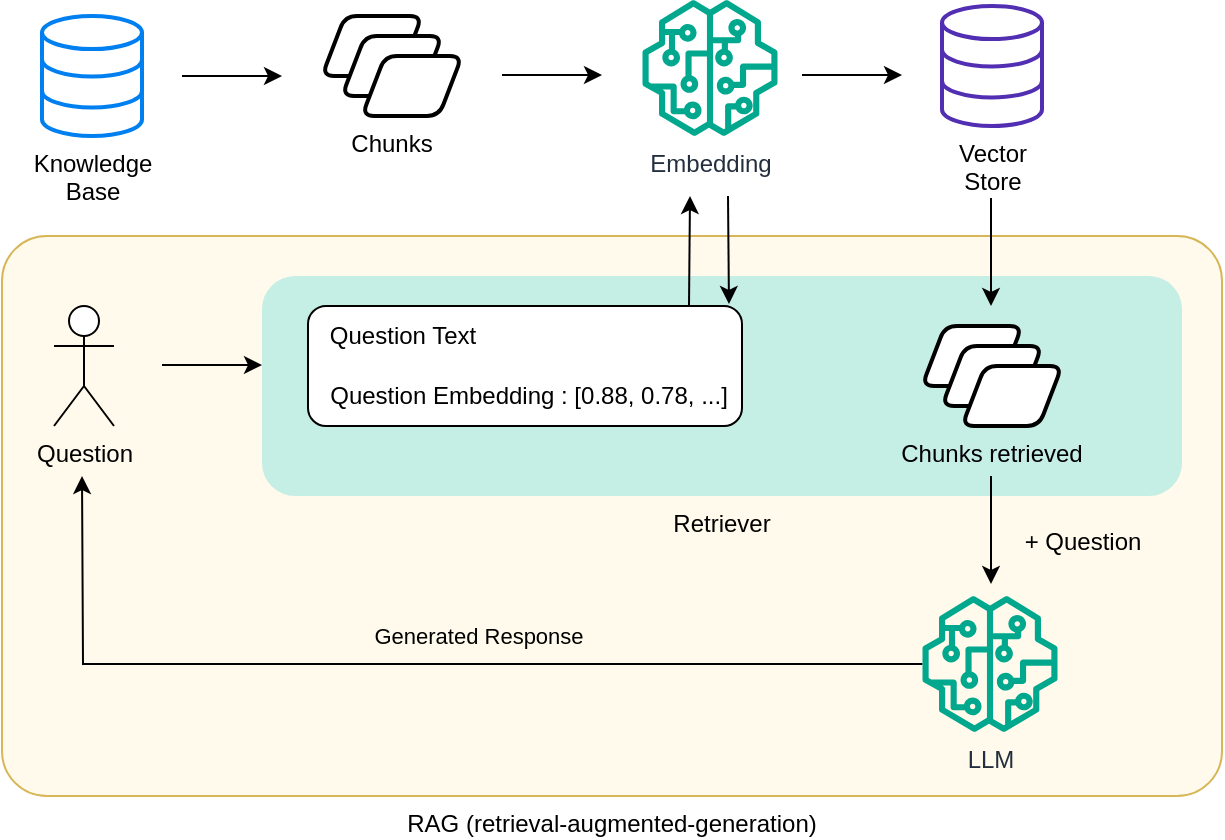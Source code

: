 <mxfile version="23.1.1" type="device">
  <diagram name="Página-1" id="KIABEcH9nNotkaiVmkSx">
    <mxGraphModel dx="786" dy="505" grid="1" gridSize="10" guides="1" tooltips="1" connect="1" arrows="1" fold="1" page="1" pageScale="1" pageWidth="827" pageHeight="1169" math="0" shadow="0">
      <root>
        <mxCell id="0" />
        <mxCell id="1" parent="0" />
        <mxCell id="S-A6kOTF3eosU_8zP5hK-35" value="RAG (retrieval-augmented-generation)" style="rounded=1;whiteSpace=wrap;html=1;labelPosition=center;verticalLabelPosition=bottom;align=center;verticalAlign=top;strokeColor=#d6b656;fillColor=#fff2cc;fillOpacity=40;arcSize=8;" vertex="1" parent="1">
          <mxGeometry x="60" y="180" width="610" height="280" as="geometry" />
        </mxCell>
        <mxCell id="S-A6kOTF3eosU_8zP5hK-19" value="Retriever" style="rounded=1;whiteSpace=wrap;html=1;labelPosition=center;verticalLabelPosition=bottom;align=center;verticalAlign=top;strokeColor=none;fillColor=#6edbdd;fillOpacity=40;" vertex="1" parent="1">
          <mxGeometry x="190" y="200" width="460" height="110" as="geometry" />
        </mxCell>
        <mxCell id="S-A6kOTF3eosU_8zP5hK-17" value="" style="rounded=1;whiteSpace=wrap;html=1;" vertex="1" parent="1">
          <mxGeometry x="213" y="215" width="217" height="60" as="geometry" />
        </mxCell>
        <mxCell id="S-A6kOTF3eosU_8zP5hK-1" value="Knowledge&lt;br&gt;Base" style="html=1;verticalLabelPosition=bottom;align=center;labelBackgroundColor=#ffffff;verticalAlign=top;strokeWidth=2;strokeColor=#0080F0;shadow=0;dashed=0;shape=mxgraph.ios7.icons.data;" vertex="1" parent="1">
          <mxGeometry x="80" y="70" width="50" height="60" as="geometry" />
        </mxCell>
        <mxCell id="S-A6kOTF3eosU_8zP5hK-5" value="Chunks" style="group;verticalAlign=top;labelPosition=center;verticalLabelPosition=bottom;align=center;" vertex="1" connectable="0" parent="1">
          <mxGeometry x="220" y="70" width="70" height="50" as="geometry" />
        </mxCell>
        <mxCell id="S-A6kOTF3eosU_8zP5hK-2" value="" style="shape=parallelogram;html=1;strokeWidth=2;perimeter=parallelogramPerimeter;whiteSpace=wrap;rounded=1;arcSize=12;size=0.23;" vertex="1" parent="S-A6kOTF3eosU_8zP5hK-5">
          <mxGeometry width="50" height="30" as="geometry" />
        </mxCell>
        <mxCell id="S-A6kOTF3eosU_8zP5hK-3" value="" style="shape=parallelogram;html=1;strokeWidth=2;perimeter=parallelogramPerimeter;whiteSpace=wrap;rounded=1;arcSize=12;size=0.23;" vertex="1" parent="S-A6kOTF3eosU_8zP5hK-5">
          <mxGeometry x="10" y="10" width="50" height="30" as="geometry" />
        </mxCell>
        <mxCell id="S-A6kOTF3eosU_8zP5hK-4" value="" style="shape=parallelogram;html=1;strokeWidth=2;perimeter=parallelogramPerimeter;whiteSpace=wrap;rounded=1;arcSize=12;size=0.23;" vertex="1" parent="S-A6kOTF3eosU_8zP5hK-5">
          <mxGeometry x="20" y="20" width="50" height="30" as="geometry" />
        </mxCell>
        <mxCell id="S-A6kOTF3eosU_8zP5hK-6" value="" style="endArrow=classic;html=1;rounded=0;" edge="1" parent="1">
          <mxGeometry width="50" height="50" relative="1" as="geometry">
            <mxPoint x="150" y="100" as="sourcePoint" />
            <mxPoint x="200" y="100" as="targetPoint" />
          </mxGeometry>
        </mxCell>
        <mxCell id="S-A6kOTF3eosU_8zP5hK-7" value="Embedding" style="sketch=0;outlineConnect=0;fontColor=#232F3E;gradientColor=none;fillColor=#01A88D;strokeColor=none;dashed=0;verticalLabelPosition=bottom;verticalAlign=top;align=center;html=1;fontSize=12;fontStyle=0;aspect=fixed;pointerEvents=1;shape=mxgraph.aws4.sagemaker_model;" vertex="1" parent="1">
          <mxGeometry x="380" y="62" width="68" height="68" as="geometry" />
        </mxCell>
        <mxCell id="S-A6kOTF3eosU_8zP5hK-8" value="" style="endArrow=classic;html=1;rounded=0;" edge="1" parent="1">
          <mxGeometry width="50" height="50" relative="1" as="geometry">
            <mxPoint x="310" y="99.5" as="sourcePoint" />
            <mxPoint x="360" y="99.5" as="targetPoint" />
          </mxGeometry>
        </mxCell>
        <mxCell id="S-A6kOTF3eosU_8zP5hK-9" value="Vector&lt;br&gt;Store" style="html=1;verticalLabelPosition=bottom;align=center;labelBackgroundColor=#ffffff;verticalAlign=top;strokeWidth=2;strokeColor=#512eb2;shadow=0;dashed=0;shape=mxgraph.ios7.icons.data;" vertex="1" parent="1">
          <mxGeometry x="530" y="65" width="50" height="60" as="geometry" />
        </mxCell>
        <mxCell id="S-A6kOTF3eosU_8zP5hK-10" value="" style="endArrow=classic;html=1;rounded=0;" edge="1" parent="1">
          <mxGeometry width="50" height="50" relative="1" as="geometry">
            <mxPoint x="460" y="99.5" as="sourcePoint" />
            <mxPoint x="510" y="99.5" as="targetPoint" />
          </mxGeometry>
        </mxCell>
        <mxCell id="S-A6kOTF3eosU_8zP5hK-11" value="Question" style="shape=umlActor;verticalLabelPosition=bottom;verticalAlign=top;html=1;outlineConnect=0;" vertex="1" parent="1">
          <mxGeometry x="86" y="215" width="30" height="60" as="geometry" />
        </mxCell>
        <mxCell id="S-A6kOTF3eosU_8zP5hK-12" value="" style="endArrow=classic;html=1;rounded=0;" edge="1" parent="1">
          <mxGeometry width="50" height="50" relative="1" as="geometry">
            <mxPoint x="140" y="244.5" as="sourcePoint" />
            <mxPoint x="190" y="244.5" as="targetPoint" />
          </mxGeometry>
        </mxCell>
        <mxCell id="S-A6kOTF3eosU_8zP5hK-13" value="Question Text" style="text;html=1;align=center;verticalAlign=middle;resizable=0;points=[];autosize=1;strokeColor=none;fillColor=none;" vertex="1" parent="1">
          <mxGeometry x="210" y="215" width="100" height="30" as="geometry" />
        </mxCell>
        <mxCell id="S-A6kOTF3eosU_8zP5hK-14" value="" style="endArrow=classic;html=1;rounded=0;" edge="1" parent="1">
          <mxGeometry width="50" height="50" relative="1" as="geometry">
            <mxPoint x="403.5" y="215" as="sourcePoint" />
            <mxPoint x="404" y="160" as="targetPoint" />
          </mxGeometry>
        </mxCell>
        <mxCell id="S-A6kOTF3eosU_8zP5hK-16" value="Question Embedding : [0.88, 0.78, ...]" style="text;html=1;align=center;verticalAlign=middle;resizable=0;points=[];autosize=1;strokeColor=none;fillColor=none;" vertex="1" parent="1">
          <mxGeometry x="213" y="245" width="220" height="30" as="geometry" />
        </mxCell>
        <mxCell id="S-A6kOTF3eosU_8zP5hK-18" value="" style="endArrow=classic;html=1;rounded=0;entryX=0.97;entryY=-0.017;entryDx=0;entryDy=0;entryPerimeter=0;" edge="1" parent="1" target="S-A6kOTF3eosU_8zP5hK-17">
          <mxGeometry width="50" height="50" relative="1" as="geometry">
            <mxPoint x="423" y="160" as="sourcePoint" />
            <mxPoint x="414" y="170" as="targetPoint" />
          </mxGeometry>
        </mxCell>
        <mxCell id="S-A6kOTF3eosU_8zP5hK-20" value="" style="endArrow=classic;html=1;rounded=0;entryX=0.97;entryY=-0.017;entryDx=0;entryDy=0;entryPerimeter=0;" edge="1" parent="1">
          <mxGeometry width="50" height="50" relative="1" as="geometry">
            <mxPoint x="554.5" y="161" as="sourcePoint" />
            <mxPoint x="554.5" y="215" as="targetPoint" />
          </mxGeometry>
        </mxCell>
        <mxCell id="S-A6kOTF3eosU_8zP5hK-25" value="Chunks retrieved" style="group;verticalAlign=top;labelPosition=center;verticalLabelPosition=bottom;align=center;" vertex="1" connectable="0" parent="1">
          <mxGeometry x="520" y="225" width="70" height="50" as="geometry" />
        </mxCell>
        <mxCell id="S-A6kOTF3eosU_8zP5hK-26" value="" style="shape=parallelogram;html=1;strokeWidth=2;perimeter=parallelogramPerimeter;whiteSpace=wrap;rounded=1;arcSize=12;size=0.23;" vertex="1" parent="S-A6kOTF3eosU_8zP5hK-25">
          <mxGeometry width="50" height="30" as="geometry" />
        </mxCell>
        <mxCell id="S-A6kOTF3eosU_8zP5hK-27" value="" style="shape=parallelogram;html=1;strokeWidth=2;perimeter=parallelogramPerimeter;whiteSpace=wrap;rounded=1;arcSize=12;size=0.23;" vertex="1" parent="S-A6kOTF3eosU_8zP5hK-25">
          <mxGeometry x="10" y="10" width="50" height="30" as="geometry" />
        </mxCell>
        <mxCell id="S-A6kOTF3eosU_8zP5hK-28" value="" style="shape=parallelogram;html=1;strokeWidth=2;perimeter=parallelogramPerimeter;whiteSpace=wrap;rounded=1;arcSize=12;size=0.23;" vertex="1" parent="S-A6kOTF3eosU_8zP5hK-25">
          <mxGeometry x="20" y="20" width="50" height="30" as="geometry" />
        </mxCell>
        <mxCell id="S-A6kOTF3eosU_8zP5hK-29" value="" style="endArrow=classic;html=1;rounded=0;entryX=0.97;entryY=-0.017;entryDx=0;entryDy=0;entryPerimeter=0;" edge="1" parent="1">
          <mxGeometry width="50" height="50" relative="1" as="geometry">
            <mxPoint x="554.5" y="300" as="sourcePoint" />
            <mxPoint x="554.5" y="354" as="targetPoint" />
          </mxGeometry>
        </mxCell>
        <mxCell id="S-A6kOTF3eosU_8zP5hK-33" style="edgeStyle=orthogonalEdgeStyle;rounded=0;orthogonalLoop=1;jettySize=auto;html=1;" edge="1" parent="1" source="S-A6kOTF3eosU_8zP5hK-30">
          <mxGeometry relative="1" as="geometry">
            <mxPoint x="100" y="300" as="targetPoint" />
          </mxGeometry>
        </mxCell>
        <mxCell id="S-A6kOTF3eosU_8zP5hK-34" value="Generated Response" style="edgeLabel;html=1;align=center;verticalAlign=middle;resizable=0;points=[];fillOpacity=0;labelBackgroundColor=none;" vertex="1" connectable="0" parent="S-A6kOTF3eosU_8zP5hK-33">
          <mxGeometry x="-0.131" y="3" relative="1" as="geometry">
            <mxPoint y="-17" as="offset" />
          </mxGeometry>
        </mxCell>
        <mxCell id="S-A6kOTF3eosU_8zP5hK-30" value="LLM" style="sketch=0;outlineConnect=0;fontColor=#232F3E;gradientColor=none;fillColor=#01A88D;strokeColor=none;dashed=0;verticalLabelPosition=bottom;verticalAlign=top;align=center;html=1;fontSize=12;fontStyle=0;aspect=fixed;pointerEvents=1;shape=mxgraph.aws4.sagemaker_model;" vertex="1" parent="1">
          <mxGeometry x="520" y="360" width="68" height="68" as="geometry" />
        </mxCell>
        <mxCell id="S-A6kOTF3eosU_8zP5hK-31" value="+ Question" style="text;html=1;align=center;verticalAlign=middle;resizable=0;points=[];autosize=1;strokeColor=none;fillColor=none;" vertex="1" parent="1">
          <mxGeometry x="560" y="318" width="80" height="30" as="geometry" />
        </mxCell>
      </root>
    </mxGraphModel>
  </diagram>
</mxfile>
